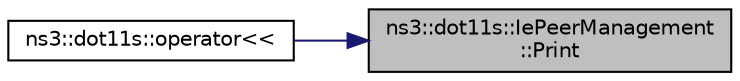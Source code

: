 digraph "ns3::dot11s::IePeerManagement::Print"
{
 // LATEX_PDF_SIZE
  edge [fontname="Helvetica",fontsize="10",labelfontname="Helvetica",labelfontsize="10"];
  node [fontname="Helvetica",fontsize="10",shape=record];
  rankdir="RL";
  Node1 [label="ns3::dot11s::IePeerManagement\l::Print",height=0.2,width=0.4,color="black", fillcolor="grey75", style="filled", fontcolor="black",tooltip="Generate human-readable form of IE."];
  Node1 -> Node2 [dir="back",color="midnightblue",fontsize="10",style="solid",fontname="Helvetica"];
  Node2 [label="ns3::dot11s::operator\<\<",height=0.2,width=0.4,color="black", fillcolor="white", style="filled",URL="$namespacens3_1_1dot11s.html#a89ba4dd621cbd226af1aa1fc2c66c15a",tooltip=" "];
}
